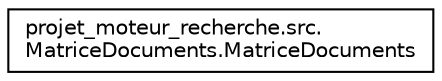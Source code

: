 digraph "Graphical Class Hierarchy"
{
 // LATEX_PDF_SIZE
  edge [fontname="Helvetica",fontsize="10",labelfontname="Helvetica",labelfontsize="10"];
  node [fontname="Helvetica",fontsize="10",shape=record];
  rankdir="LR";
  Node0 [label="projet_moteur_recherche.src.\lMatriceDocuments.MatriceDocuments",height=0.2,width=0.4,color="black", fillcolor="white", style="filled",URL="$classprojet__moteur__recherche_1_1src_1_1MatriceDocuments_1_1MatriceDocuments.html",tooltip=" "];
}
